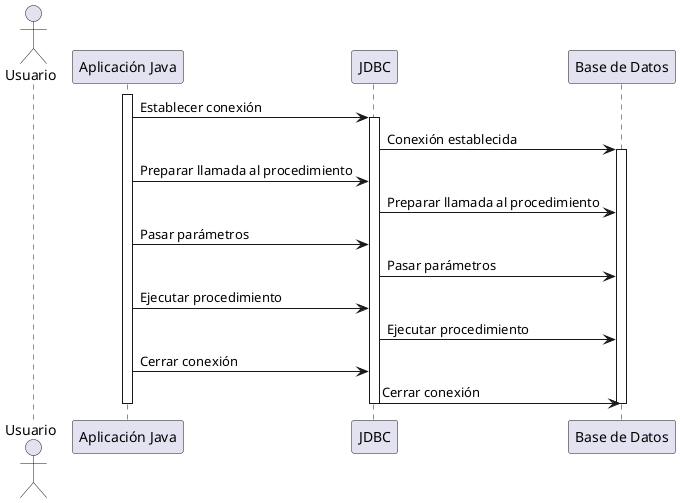 @startuml
actor Usuario
participant "Aplicación Java" as App
participant "JDBC" as JDBC
participant "Base de Datos" as DB

activate App
App -> JDBC: Establecer conexión
activate JDBC
JDBC -> DB: Conexión establecida
activate DB
App -> JDBC: Preparar llamada al procedimiento
JDBC -> DB: Preparar llamada al procedimiento
App -> JDBC: Pasar parámetros
JDBC -> DB: Pasar parámetros
App -> JDBC: Ejecutar procedimiento
JDBC -> DB: Ejecutar procedimiento
App -> JDBC: Cerrar conexión
JDBC -> DB: Cerrar conexión
deactivate DB
deactivate JDBC
deactivate App
@enduml
